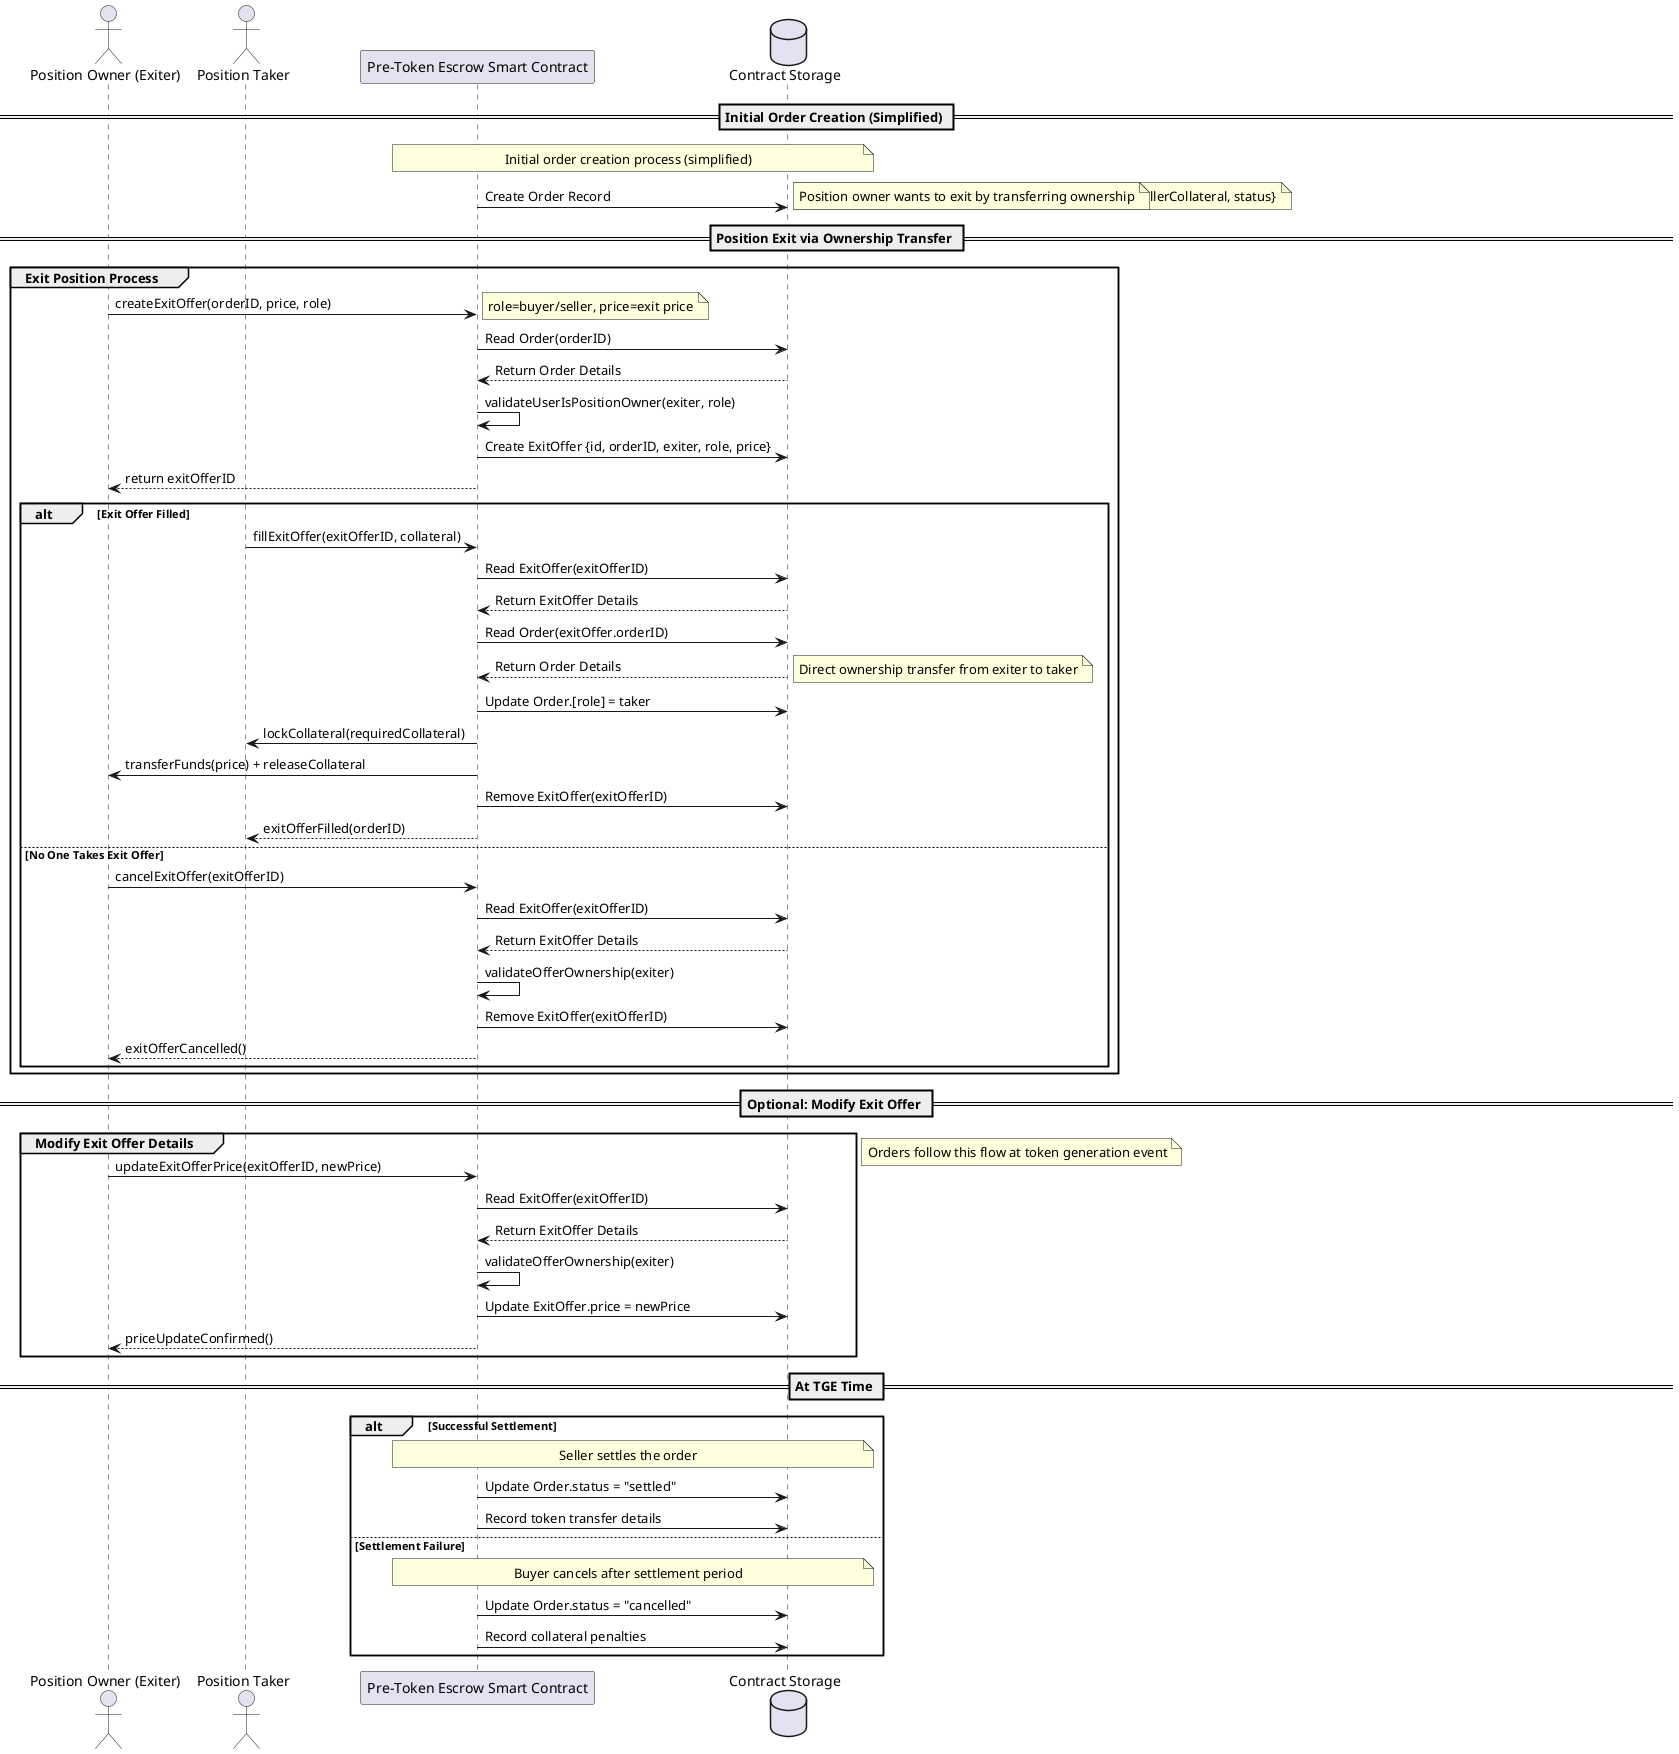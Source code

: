 @startuml Pre-Token Escrow Smart Contract with Position Exit (Ownership Transfer)
actor "Position Owner (Exiter)" as Exiter
actor "Position Taker" as Taker
participant "Pre-Token Escrow Smart Contract" as Contract
database "Contract Storage" as Storage

== Initial Order Creation (Simplified) ==
note over Contract, Storage: Initial order creation process (simplified)
Contract -> Storage: Create Order Record
note right: Order {id, buyer, seller, amount, price, buyerCollateral, sellerCollateral, status}

== Position Exit via Ownership Transfer ==
group Exit Position Process
    note right: Position owner wants to exit by transferring ownership
    Exiter -> Contract: createExitOffer(orderID, price, role)
    note right: role=buyer/seller, price=exit price
    Contract -> Storage: Read Order(orderID)
    Storage --> Contract: Return Order Details
    Contract -> Contract: validateUserIsPositionOwner(exiter, role)
    
    Contract -> Storage: Create ExitOffer {id, orderID, exiter, role, price}
    Contract --> Exiter: return exitOfferID
    
    alt Exit Offer Filled
        Taker -> Contract: fillExitOffer(exitOfferID, collateral)
        Contract -> Storage: Read ExitOffer(exitOfferID)
        Storage --> Contract: Return ExitOffer Details
        Contract -> Storage: Read Order(exitOffer.orderID)
        Storage --> Contract: Return Order Details
        
        note right: Direct ownership transfer from exiter to taker
        Contract -> Storage: Update Order.[role] = taker
        Contract -> Taker: lockCollateral(requiredCollateral)
        Contract -> Exiter: transferFunds(price) + releaseCollateral
        
        Contract -> Storage: Remove ExitOffer(exitOfferID)
        Contract --> Taker: exitOfferFilled(orderID)
        
    else No One Takes Exit Offer
        Exiter -> Contract: cancelExitOffer(exitOfferID)
        Contract -> Storage: Read ExitOffer(exitOfferID)
        Storage --> Contract: Return ExitOffer Details
        Contract -> Contract: validateOfferOwnership(exiter)
        Contract -> Storage: Remove ExitOffer(exitOfferID)
        Contract --> Exiter: exitOfferCancelled()
    end
end

== Optional: Modify Exit Offer ==
group Modify Exit Offer Details
    Exiter -> Contract: updateExitOfferPrice(exitOfferID, newPrice)
    Contract -> Storage: Read ExitOffer(exitOfferID)
    Storage --> Contract: Return ExitOffer Details
    Contract -> Contract: validateOfferOwnership(exiter)
    Contract -> Storage: Update ExitOffer.price = newPrice
    Contract --> Exiter: priceUpdateConfirmed()
end

== At TGE Time ==
note right: Orders follow this flow at token generation event
alt Successful Settlement
    note over Contract, Storage: Seller settles the order
    Contract -> Storage: Update Order.status = "settled"
    Contract -> Storage: Record token transfer details
else Settlement Failure
    note over Contract, Storage: Buyer cancels after settlement period
    Contract -> Storage: Update Order.status = "cancelled"
    Contract -> Storage: Record collateral penalties
end

@enduml 